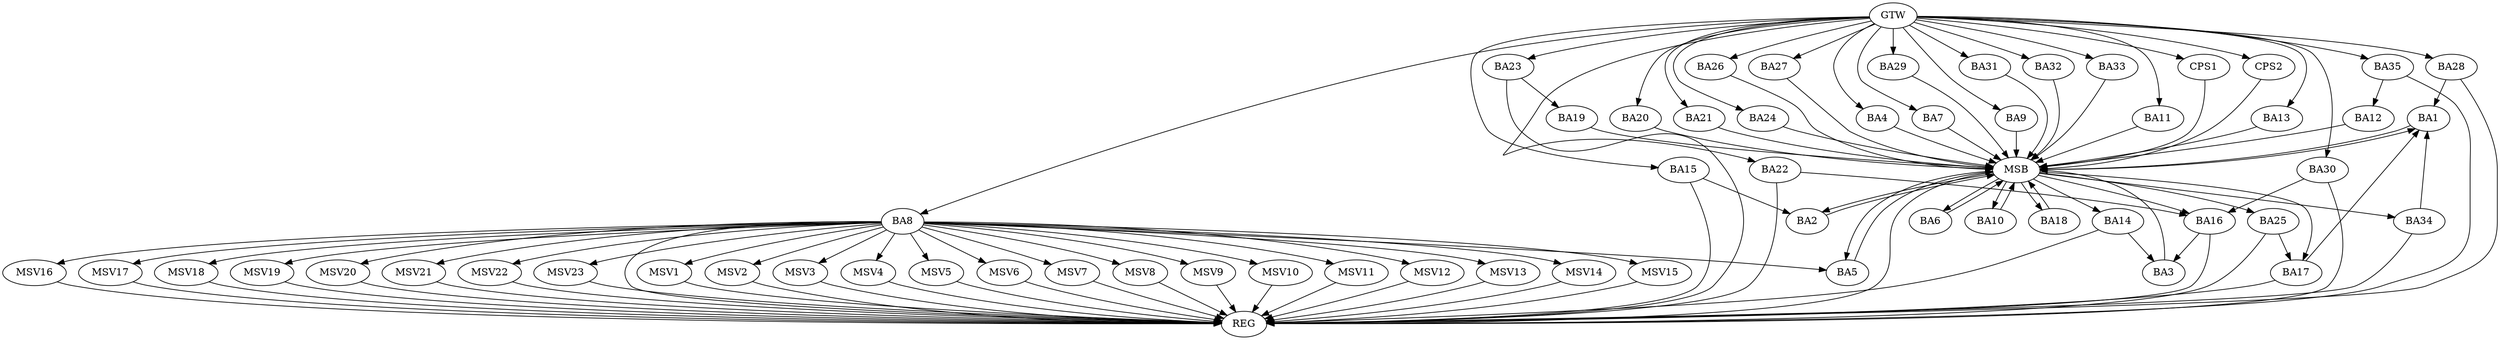 strict digraph G {
  BA1 [ label="BA1" ];
  BA2 [ label="BA2" ];
  BA3 [ label="BA3" ];
  BA4 [ label="BA4" ];
  BA5 [ label="BA5" ];
  BA6 [ label="BA6" ];
  BA7 [ label="BA7" ];
  BA8 [ label="BA8" ];
  BA9 [ label="BA9" ];
  BA10 [ label="BA10" ];
  BA11 [ label="BA11" ];
  BA12 [ label="BA12" ];
  BA13 [ label="BA13" ];
  BA14 [ label="BA14" ];
  BA15 [ label="BA15" ];
  BA16 [ label="BA16" ];
  BA17 [ label="BA17" ];
  BA18 [ label="BA18" ];
  BA19 [ label="BA19" ];
  BA20 [ label="BA20" ];
  BA21 [ label="BA21" ];
  BA22 [ label="BA22" ];
  BA23 [ label="BA23" ];
  BA24 [ label="BA24" ];
  BA25 [ label="BA25" ];
  BA26 [ label="BA26" ];
  BA27 [ label="BA27" ];
  BA28 [ label="BA28" ];
  BA29 [ label="BA29" ];
  BA30 [ label="BA30" ];
  BA31 [ label="BA31" ];
  BA32 [ label="BA32" ];
  BA33 [ label="BA33" ];
  BA34 [ label="BA34" ];
  BA35 [ label="BA35" ];
  CPS1 [ label="CPS1" ];
  CPS2 [ label="CPS2" ];
  GTW [ label="GTW" ];
  REG [ label="REG" ];
  MSB [ label="MSB" ];
  MSV1 [ label="MSV1" ];
  MSV2 [ label="MSV2" ];
  MSV3 [ label="MSV3" ];
  MSV4 [ label="MSV4" ];
  MSV5 [ label="MSV5" ];
  MSV6 [ label="MSV6" ];
  MSV7 [ label="MSV7" ];
  MSV8 [ label="MSV8" ];
  MSV9 [ label="MSV9" ];
  MSV10 [ label="MSV10" ];
  MSV11 [ label="MSV11" ];
  MSV12 [ label="MSV12" ];
  MSV13 [ label="MSV13" ];
  MSV14 [ label="MSV14" ];
  MSV15 [ label="MSV15" ];
  MSV16 [ label="MSV16" ];
  MSV17 [ label="MSV17" ];
  MSV18 [ label="MSV18" ];
  MSV19 [ label="MSV19" ];
  MSV20 [ label="MSV20" ];
  MSV21 [ label="MSV21" ];
  MSV22 [ label="MSV22" ];
  MSV23 [ label="MSV23" ];
  BA8 -> BA5;
  BA14 -> BA3;
  BA15 -> BA2;
  BA16 -> BA3;
  BA17 -> BA1;
  BA22 -> BA16;
  BA23 -> BA19;
  BA25 -> BA17;
  BA28 -> BA1;
  BA30 -> BA16;
  BA34 -> BA1;
  BA35 -> BA12;
  GTW -> BA4;
  GTW -> BA7;
  GTW -> BA8;
  GTW -> BA9;
  GTW -> BA11;
  GTW -> BA13;
  GTW -> BA15;
  GTW -> BA20;
  GTW -> BA21;
  GTW -> BA22;
  GTW -> BA23;
  GTW -> BA24;
  GTW -> BA26;
  GTW -> BA27;
  GTW -> BA28;
  GTW -> BA29;
  GTW -> BA30;
  GTW -> BA31;
  GTW -> BA32;
  GTW -> BA33;
  GTW -> BA35;
  GTW -> CPS1;
  GTW -> CPS2;
  BA8 -> REG;
  BA14 -> REG;
  BA15 -> REG;
  BA16 -> REG;
  BA17 -> REG;
  BA22 -> REG;
  BA23 -> REG;
  BA25 -> REG;
  BA28 -> REG;
  BA30 -> REG;
  BA34 -> REG;
  BA35 -> REG;
  BA1 -> MSB;
  MSB -> BA2;
  MSB -> REG;
  BA2 -> MSB;
  MSB -> BA1;
  BA3 -> MSB;
  BA4 -> MSB;
  BA5 -> MSB;
  BA6 -> MSB;
  MSB -> BA5;
  BA7 -> MSB;
  BA9 -> MSB;
  BA10 -> MSB;
  BA11 -> MSB;
  BA12 -> MSB;
  BA13 -> MSB;
  MSB -> BA6;
  BA18 -> MSB;
  BA19 -> MSB;
  BA20 -> MSB;
  BA21 -> MSB;
  BA24 -> MSB;
  MSB -> BA16;
  BA26 -> MSB;
  BA27 -> MSB;
  MSB -> BA17;
  BA29 -> MSB;
  BA31 -> MSB;
  BA32 -> MSB;
  BA33 -> MSB;
  CPS1 -> MSB;
  MSB -> BA10;
  MSB -> BA18;
  CPS2 -> MSB;
  MSB -> BA34;
  MSB -> BA14;
  MSB -> BA25;
  BA8 -> MSV1;
  BA8 -> MSV2;
  BA8 -> MSV3;
  BA8 -> MSV4;
  BA8 -> MSV5;
  MSV1 -> REG;
  MSV2 -> REG;
  MSV3 -> REG;
  MSV4 -> REG;
  MSV5 -> REG;
  BA8 -> MSV6;
  MSV6 -> REG;
  BA8 -> MSV7;
  MSV7 -> REG;
  BA8 -> MSV8;
  BA8 -> MSV9;
  BA8 -> MSV10;
  MSV8 -> REG;
  MSV9 -> REG;
  MSV10 -> REG;
  BA8 -> MSV11;
  BA8 -> MSV12;
  MSV11 -> REG;
  MSV12 -> REG;
  BA8 -> MSV13;
  MSV13 -> REG;
  BA8 -> MSV14;
  BA8 -> MSV15;
  MSV14 -> REG;
  MSV15 -> REG;
  BA8 -> MSV16;
  MSV16 -> REG;
  BA8 -> MSV17;
  BA8 -> MSV18;
  MSV17 -> REG;
  MSV18 -> REG;
  BA8 -> MSV19;
  MSV19 -> REG;
  BA8 -> MSV20;
  BA8 -> MSV21;
  BA8 -> MSV22;
  MSV20 -> REG;
  MSV21 -> REG;
  MSV22 -> REG;
  BA8 -> MSV23;
  MSV23 -> REG;
}
